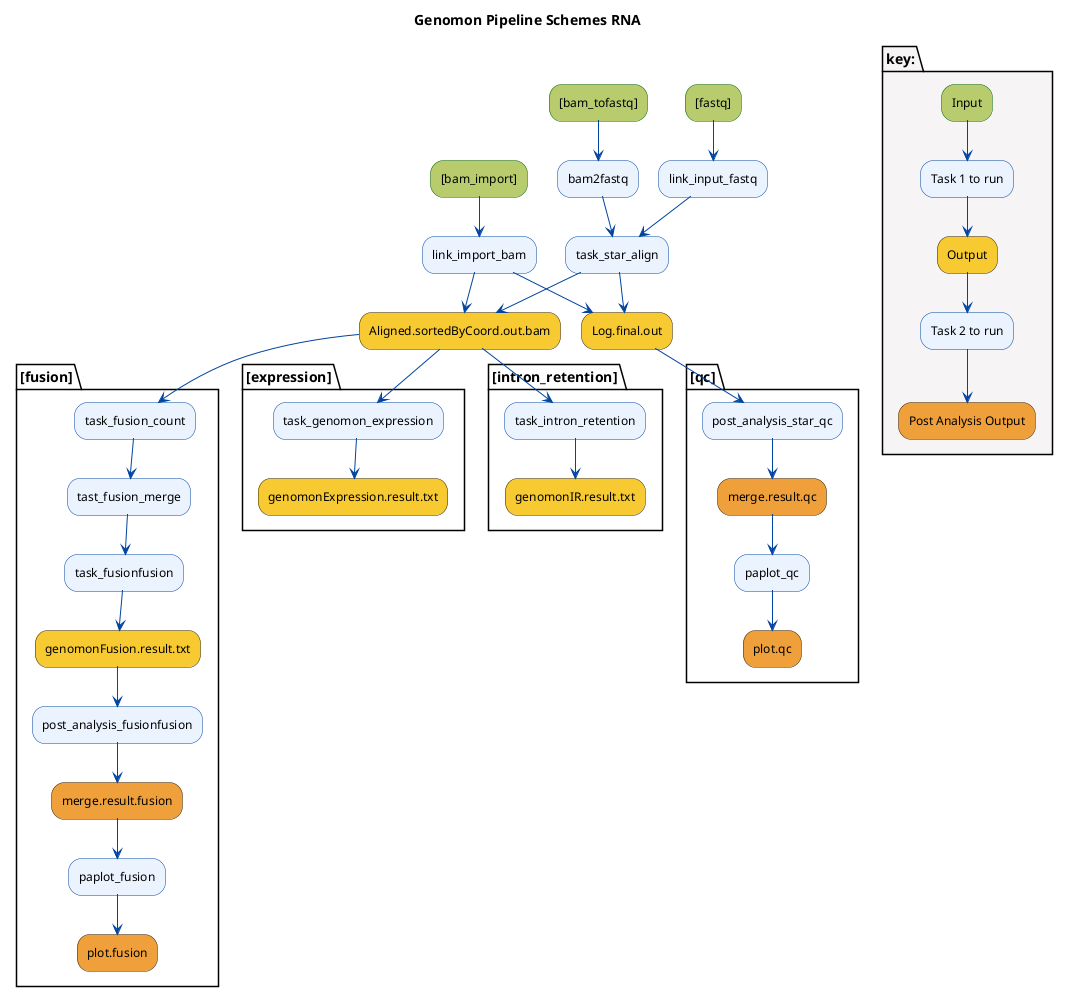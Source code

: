 @startuml
title Genomon Pipeline Schemes RNA
skinparam Shadowing false

skinparam activity {
  ArrowColor #0044A0
  BackgroundColor #EBF3FF
  BackgroundColor<<input>> #B8CC6E
  BackgroundColor<<output>> #F8CA31
  BackgroundColor<<result>> #EFA03B
  
  BorderColor #0044A0
  BorderColor<<input>> #006000
  BorderColor<<output>> #33220D
  BorderColor<<result>> #33220D
  
'  FontName helvetica
'  FontSize 12
}

"[bam_tofastq]"<<input>> --> bam2fastq
"[fastq]"<<input>> --> link_input_fastq
"[bam_import]"<<input>> --> link_import_bam

bam2fastq --> task_star_align
link_input_fastq --> task_star_align

task_star_align --> "Aligned.sortedByCoord.out.bam"<<output>>
task_star_align --> "Log.final.out"<<output>>
link_import_bam --> "Aligned.sortedByCoord.out.bam"<<output>>
link_import_bam --> "Log.final.out"<<output>>

partition "[fusion]" {
  "Aligned.sortedByCoord.out.bam" --> task_fusion_count
  --> tast_fusion_merge
  --> task_fusionfusion
  --> "genomonFusion.result.txt"<<output>>
  --> post_analysis_fusionfusion
  --> "merge.result.fusion"<<result>>
  --> paplot_fusion
  --> "plot.fusion"<<result>>
}

partition "[expression]" {
  "Aligned.sortedByCoord.out.bam" --> task_genomon_expression
  --> "genomonExpression.result.txt"<<output>>
}

partition "[intron_retention]" {
  "Aligned.sortedByCoord.out.bam" --> task_intron_retention
  --> "genomonIR.result.txt"<<output>>
}

partition "[qc]" {
  "Log.final.out" --> post_analysis_star_qc
  --> "merge.result.qc"<<result>>
  --> paplot_qc
  --> "plot.qc"<<result>>
}

partition "key:" #F6F4F4 {
  Input<<input>> --> "Task 1 to run"
  --> Output<<output>>
  --> "Task 2 to run"
  --> "Post Analysis Output"<<result>>
}

/'
(1) 編集したら、Ctrl+A -> Ctrl+C したのち、このページに張り付けましょう
  http://www.plantuml.com/plantuml/

(2) [Submit] ボタンを押して、できた画像を保存します
'/
@enduml
